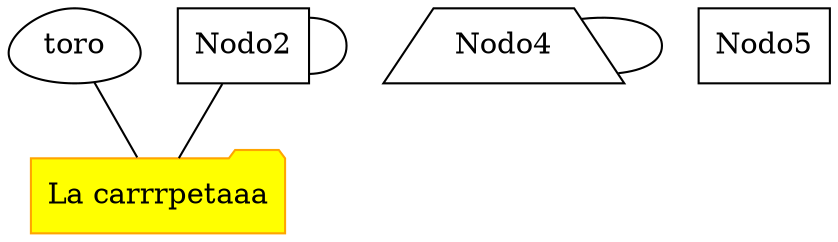 graph Prueba
{
    fontsize = 12;
    fontname = "Tahoma";

    Nodo1[shape="egg",label="toro",labelfontcolor=green,labeltooltip="ale"];
    Nodo2[shape=box];
    Nodo3[shape=folder,label="La carrrpetaaa",fillcolor=yellow,color=orange,style=filled];
    Nodo4[shape=trapezium];
    Nodo5[shape=triplepentagon];

    Nodo1 -- Nodo3;
    Nodo2 -- Nodo2;
    Nodo2 -- Nodo3;
    Nodo4 -- Nodo4;
}

